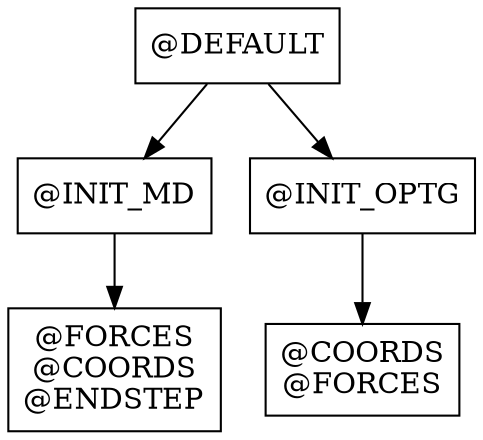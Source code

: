 // Node Report
digraph {
	"@DEFAULT" [label="@DEFAULT" margin=0.1 shape=box]
	"@INIT_MD" [label="@INIT_MD" margin=0.1 shape=box]
	"@INIT_MD_" [label="@FORCES
@COORDS
@ENDSTEP" margin=0.1 shape=box]
	"@INIT_OPTG" [label="@INIT_OPTG" margin=0.1 shape=box]
	"@INIT_OPTG_" [label="@COORDS
@FORCES" margin=0.1 shape=box]
	"@DEFAULT" -> "@INIT_MD"
	"@DEFAULT" -> "@INIT_OPTG"
	"@INIT_MD" -> "@INIT_MD_"
	"@INIT_OPTG" -> "@INIT_OPTG_"
}
